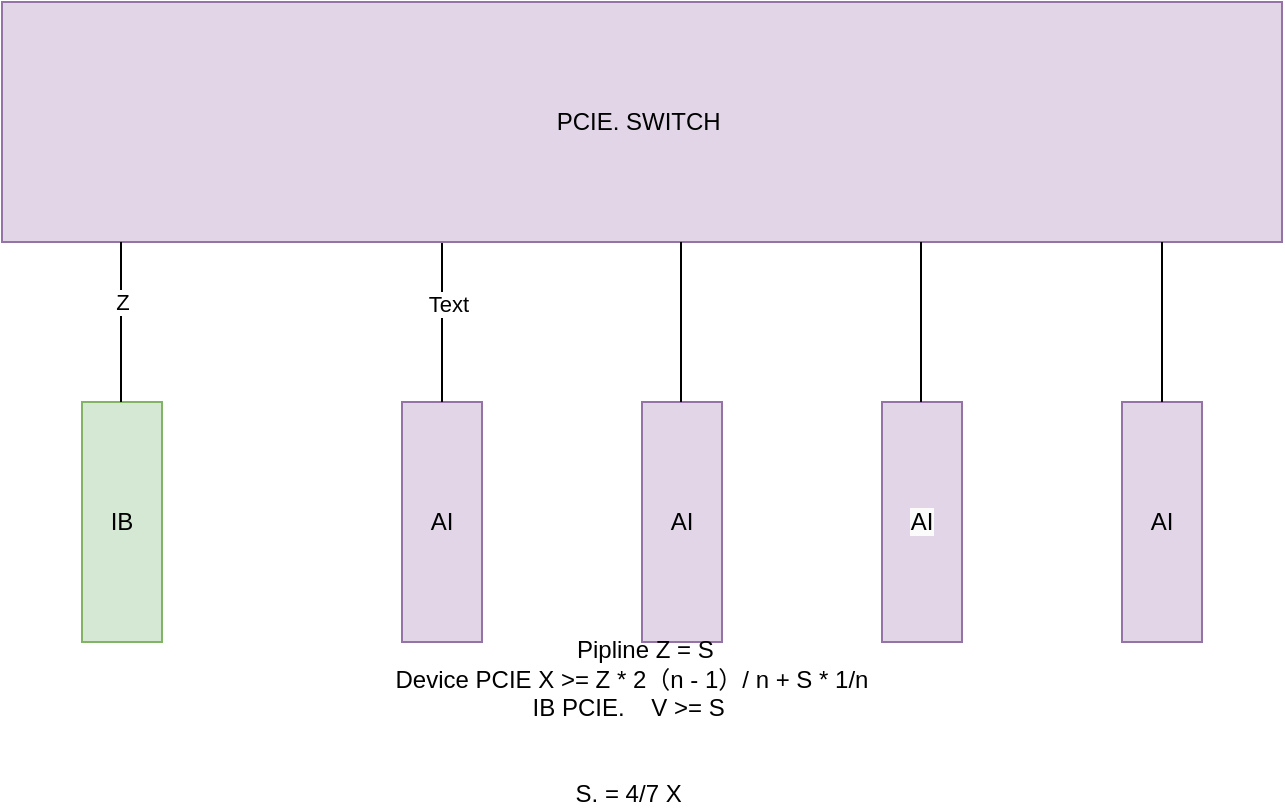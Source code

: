 <mxfile version="21.6.6" type="github">
  <diagram name="Page-1" id="_yEaU14FUTpL-RpIBZ9i">
    <mxGraphModel dx="1221" dy="709" grid="1" gridSize="10" guides="1" tooltips="1" connect="1" arrows="1" fold="1" page="1" pageScale="1" pageWidth="850" pageHeight="1100" math="0" shadow="0">
      <root>
        <mxCell id="0" />
        <mxCell id="1" parent="0" />
        <mxCell id="11_PIpMC9LsqY7fFcfDZ-1" value="AI" style="rounded=0;whiteSpace=wrap;html=1;fillColor=#e1d5e7;strokeColor=#9673a6;" vertex="1" parent="1">
          <mxGeometry x="240" y="200" width="40" height="120" as="geometry" />
        </mxCell>
        <mxCell id="11_PIpMC9LsqY7fFcfDZ-2" value="AI" style="rounded=0;whiteSpace=wrap;html=1;fillColor=#e1d5e7;strokeColor=#9673a6;" vertex="1" parent="1">
          <mxGeometry x="360" y="200" width="40" height="120" as="geometry" />
        </mxCell>
        <mxCell id="11_PIpMC9LsqY7fFcfDZ-3" value="&lt;meta charset=&quot;utf-8&quot;&gt;&lt;span style=&quot;color: rgb(0, 0, 0); font-family: Helvetica; font-size: 12px; font-style: normal; font-variant-ligatures: normal; font-variant-caps: normal; font-weight: 400; letter-spacing: normal; orphans: 2; text-align: center; text-indent: 0px; text-transform: none; widows: 2; word-spacing: 0px; -webkit-text-stroke-width: 0px; background-color: rgb(251, 251, 251); text-decoration-thickness: initial; text-decoration-style: initial; text-decoration-color: initial; float: none; display: inline !important;&quot;&gt;AI&lt;/span&gt;" style="rounded=0;whiteSpace=wrap;html=1;fillColor=#e1d5e7;strokeColor=#9673a6;" vertex="1" parent="1">
          <mxGeometry x="480" y="200" width="40" height="120" as="geometry" />
        </mxCell>
        <mxCell id="11_PIpMC9LsqY7fFcfDZ-4" value="AI" style="rounded=0;whiteSpace=wrap;html=1;fillColor=#e1d5e7;strokeColor=#9673a6;" vertex="1" parent="1">
          <mxGeometry x="600" y="200" width="40" height="120" as="geometry" />
        </mxCell>
        <mxCell id="11_PIpMC9LsqY7fFcfDZ-5" value="IB" style="rounded=0;whiteSpace=wrap;html=1;fillColor=#d5e8d4;strokeColor=#82b366;" vertex="1" parent="1">
          <mxGeometry x="80" y="200" width="40" height="120" as="geometry" />
        </mxCell>
        <mxCell id="11_PIpMC9LsqY7fFcfDZ-6" value="" style="endArrow=none;html=1;rounded=0;exitX=0.5;exitY=0;exitDx=0;exitDy=0;" edge="1" parent="1" source="11_PIpMC9LsqY7fFcfDZ-1">
          <mxGeometry width="50" height="50" relative="1" as="geometry">
            <mxPoint x="260" y="180" as="sourcePoint" />
            <mxPoint x="260" y="120" as="targetPoint" />
          </mxGeometry>
        </mxCell>
        <mxCell id="11_PIpMC9LsqY7fFcfDZ-13" value="Text" style="edgeLabel;html=1;align=center;verticalAlign=middle;resizable=0;points=[];" vertex="1" connectable="0" parent="11_PIpMC9LsqY7fFcfDZ-6">
          <mxGeometry x="0.22" y="-3" relative="1" as="geometry">
            <mxPoint as="offset" />
          </mxGeometry>
        </mxCell>
        <mxCell id="11_PIpMC9LsqY7fFcfDZ-7" value="PCIE. SWITCH&amp;nbsp;" style="rounded=0;whiteSpace=wrap;html=1;fillColor=#e1d5e7;strokeColor=#9673a6;" vertex="1" parent="1">
          <mxGeometry x="40" width="640" height="120" as="geometry" />
        </mxCell>
        <mxCell id="11_PIpMC9LsqY7fFcfDZ-8" value="" style="endArrow=none;html=1;rounded=0;exitX=0.5;exitY=0;exitDx=0;exitDy=0;" edge="1" parent="1">
          <mxGeometry width="50" height="50" relative="1" as="geometry">
            <mxPoint x="379.5" y="200" as="sourcePoint" />
            <mxPoint x="379.5" y="120" as="targetPoint" />
          </mxGeometry>
        </mxCell>
        <mxCell id="11_PIpMC9LsqY7fFcfDZ-9" value="" style="endArrow=none;html=1;rounded=0;exitX=0.5;exitY=0;exitDx=0;exitDy=0;" edge="1" parent="1">
          <mxGeometry width="50" height="50" relative="1" as="geometry">
            <mxPoint x="499.5" y="200" as="sourcePoint" />
            <mxPoint x="499.5" y="120" as="targetPoint" />
          </mxGeometry>
        </mxCell>
        <mxCell id="11_PIpMC9LsqY7fFcfDZ-10" value="" style="endArrow=none;html=1;rounded=0;exitX=0.5;exitY=0;exitDx=0;exitDy=0;" edge="1" parent="1">
          <mxGeometry width="50" height="50" relative="1" as="geometry">
            <mxPoint x="620" y="200" as="sourcePoint" />
            <mxPoint x="620" y="120" as="targetPoint" />
          </mxGeometry>
        </mxCell>
        <mxCell id="11_PIpMC9LsqY7fFcfDZ-11" value="" style="endArrow=none;html=1;rounded=0;exitX=0.5;exitY=0;exitDx=0;exitDy=0;" edge="1" parent="1">
          <mxGeometry width="50" height="50" relative="1" as="geometry">
            <mxPoint x="99.5" y="200" as="sourcePoint" />
            <mxPoint x="99.5" y="120" as="targetPoint" />
          </mxGeometry>
        </mxCell>
        <mxCell id="11_PIpMC9LsqY7fFcfDZ-12" value="Z" style="edgeLabel;html=1;align=center;verticalAlign=middle;resizable=0;points=[];" vertex="1" connectable="0" parent="11_PIpMC9LsqY7fFcfDZ-11">
          <mxGeometry x="0.245" relative="1" as="geometry">
            <mxPoint as="offset" />
          </mxGeometry>
        </mxCell>
        <mxCell id="11_PIpMC9LsqY7fFcfDZ-14" value="&lt;div&gt;&amp;nbsp; &amp;nbsp; Pipline Z = S&lt;/div&gt;&lt;div&gt;Device PCIE X &amp;gt;= Z * 2（n - 1）/ n + S * 1/n&lt;/div&gt;&lt;div&gt;IB PCIE.&amp;nbsp; &amp;nbsp; V &amp;gt;= S&amp;nbsp;&lt;/div&gt;&lt;div&gt;&lt;br&gt;&lt;/div&gt;&lt;div&gt;&lt;br&gt;&lt;/div&gt;&lt;div&gt;S. = 4/7 X&amp;nbsp;&lt;/div&gt;" style="text;html=1;strokeColor=none;fillColor=none;align=center;verticalAlign=middle;whiteSpace=wrap;rounded=0;" vertex="1" parent="1">
          <mxGeometry x="70" y="320" width="570" height="80" as="geometry" />
        </mxCell>
      </root>
    </mxGraphModel>
  </diagram>
</mxfile>
